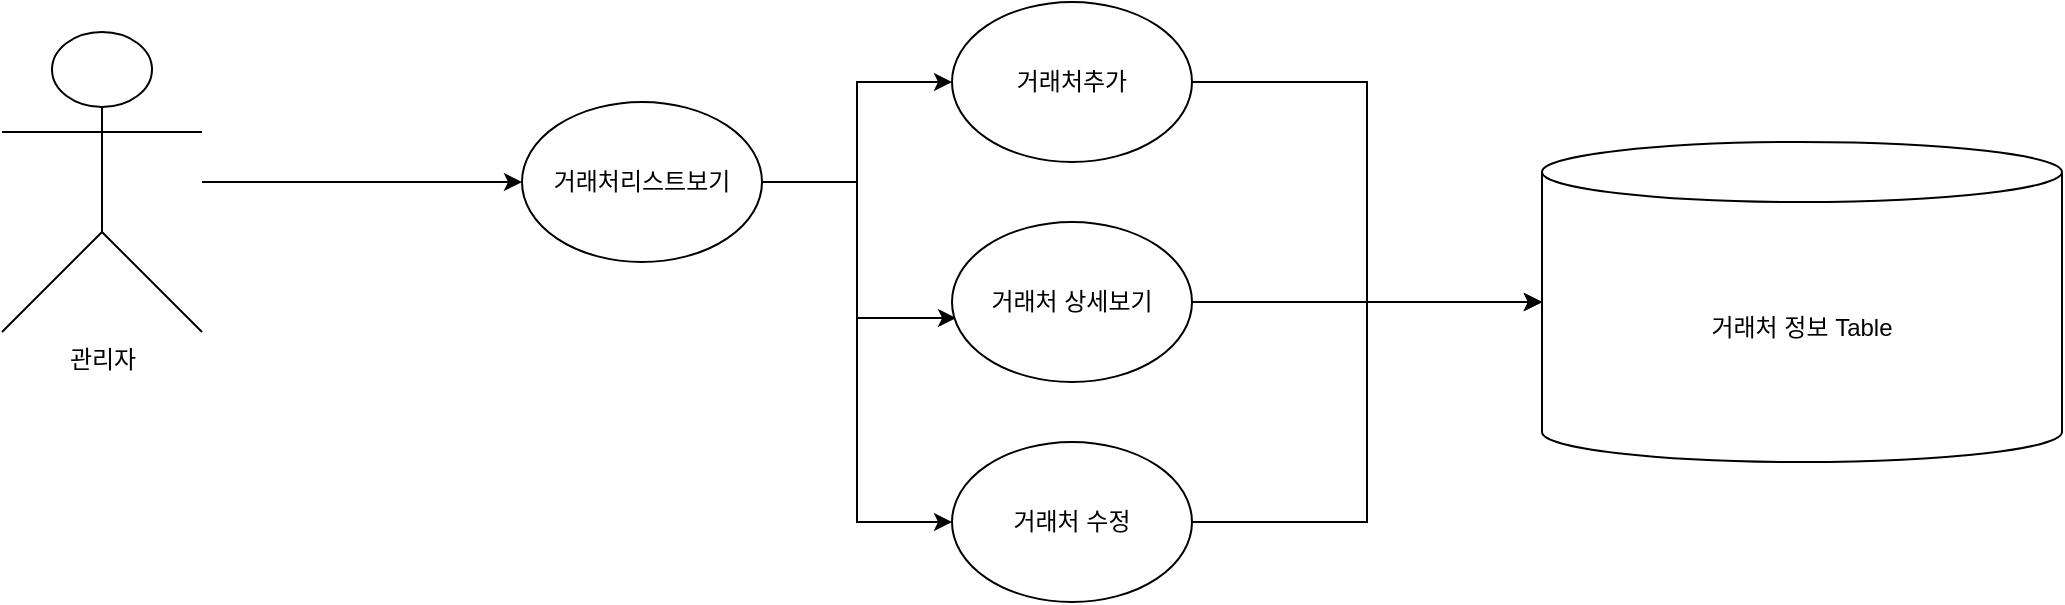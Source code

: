 <mxfile version="21.3.6" type="device">
  <diagram name="페이지-1" id="dxQ-XobZZoMa_k3ZvGti">
    <mxGraphModel dx="1434" dy="788" grid="1" gridSize="10" guides="1" tooltips="1" connect="1" arrows="1" fold="1" page="1" pageScale="1" pageWidth="4681" pageHeight="3300" math="0" shadow="0">
      <root>
        <mxCell id="0" />
        <mxCell id="1" parent="0" />
        <mxCell id="AWladwTIqPi8zD2T_38p-7" style="edgeStyle=orthogonalEdgeStyle;rounded=0;orthogonalLoop=1;jettySize=auto;html=1;entryX=0;entryY=0.5;entryDx=0;entryDy=0;" edge="1" parent="1" source="AWladwTIqPi8zD2T_38p-1" target="AWladwTIqPi8zD2T_38p-3">
          <mxGeometry relative="1" as="geometry" />
        </mxCell>
        <mxCell id="AWladwTIqPi8zD2T_38p-1" value="관리자" style="shape=umlActor;verticalLabelPosition=bottom;verticalAlign=top;html=1;outlineConnect=0;" vertex="1" parent="1">
          <mxGeometry x="250" y="200" width="100" height="150" as="geometry" />
        </mxCell>
        <mxCell id="AWladwTIqPi8zD2T_38p-8" style="edgeStyle=orthogonalEdgeStyle;rounded=0;orthogonalLoop=1;jettySize=auto;html=1;entryX=0;entryY=0.5;entryDx=0;entryDy=0;" edge="1" parent="1" source="AWladwTIqPi8zD2T_38p-3" target="AWladwTIqPi8zD2T_38p-4">
          <mxGeometry relative="1" as="geometry" />
        </mxCell>
        <mxCell id="AWladwTIqPi8zD2T_38p-9" style="edgeStyle=orthogonalEdgeStyle;rounded=0;orthogonalLoop=1;jettySize=auto;html=1;entryX=0.017;entryY=0.6;entryDx=0;entryDy=0;entryPerimeter=0;" edge="1" parent="1" source="AWladwTIqPi8zD2T_38p-3" target="AWladwTIqPi8zD2T_38p-5">
          <mxGeometry relative="1" as="geometry" />
        </mxCell>
        <mxCell id="AWladwTIqPi8zD2T_38p-10" style="edgeStyle=orthogonalEdgeStyle;rounded=0;orthogonalLoop=1;jettySize=auto;html=1;entryX=0;entryY=0.5;entryDx=0;entryDy=0;" edge="1" parent="1" source="AWladwTIqPi8zD2T_38p-3" target="AWladwTIqPi8zD2T_38p-6">
          <mxGeometry relative="1" as="geometry" />
        </mxCell>
        <mxCell id="AWladwTIqPi8zD2T_38p-3" value="거래처리스트보기" style="ellipse;whiteSpace=wrap;html=1;" vertex="1" parent="1">
          <mxGeometry x="510" y="235" width="120" height="80" as="geometry" />
        </mxCell>
        <mxCell id="AWladwTIqPi8zD2T_38p-14" style="edgeStyle=orthogonalEdgeStyle;rounded=0;orthogonalLoop=1;jettySize=auto;html=1;entryX=0;entryY=0.5;entryDx=0;entryDy=0;entryPerimeter=0;" edge="1" parent="1" source="AWladwTIqPi8zD2T_38p-4" target="AWladwTIqPi8zD2T_38p-11">
          <mxGeometry relative="1" as="geometry" />
        </mxCell>
        <mxCell id="AWladwTIqPi8zD2T_38p-4" value="거래처추가" style="ellipse;whiteSpace=wrap;html=1;" vertex="1" parent="1">
          <mxGeometry x="725" y="185" width="120" height="80" as="geometry" />
        </mxCell>
        <mxCell id="AWladwTIqPi8zD2T_38p-12" style="edgeStyle=orthogonalEdgeStyle;rounded=0;orthogonalLoop=1;jettySize=auto;html=1;entryX=0;entryY=0.5;entryDx=0;entryDy=0;entryPerimeter=0;" edge="1" parent="1" source="AWladwTIqPi8zD2T_38p-5" target="AWladwTIqPi8zD2T_38p-11">
          <mxGeometry relative="1" as="geometry" />
        </mxCell>
        <mxCell id="AWladwTIqPi8zD2T_38p-5" value="거래처 상세보기" style="ellipse;whiteSpace=wrap;html=1;" vertex="1" parent="1">
          <mxGeometry x="725" y="295" width="120" height="80" as="geometry" />
        </mxCell>
        <mxCell id="AWladwTIqPi8zD2T_38p-13" style="edgeStyle=orthogonalEdgeStyle;rounded=0;orthogonalLoop=1;jettySize=auto;html=1;entryX=0;entryY=0.5;entryDx=0;entryDy=0;entryPerimeter=0;" edge="1" parent="1" source="AWladwTIqPi8zD2T_38p-6" target="AWladwTIqPi8zD2T_38p-11">
          <mxGeometry relative="1" as="geometry" />
        </mxCell>
        <mxCell id="AWladwTIqPi8zD2T_38p-6" value="거래처 수정" style="ellipse;whiteSpace=wrap;html=1;" vertex="1" parent="1">
          <mxGeometry x="725" y="405" width="120" height="80" as="geometry" />
        </mxCell>
        <mxCell id="AWladwTIqPi8zD2T_38p-11" value="거래처 정보 Table" style="shape=cylinder3;whiteSpace=wrap;html=1;boundedLbl=1;backgroundOutline=1;size=15;" vertex="1" parent="1">
          <mxGeometry x="1020" y="255" width="260" height="160" as="geometry" />
        </mxCell>
      </root>
    </mxGraphModel>
  </diagram>
</mxfile>
